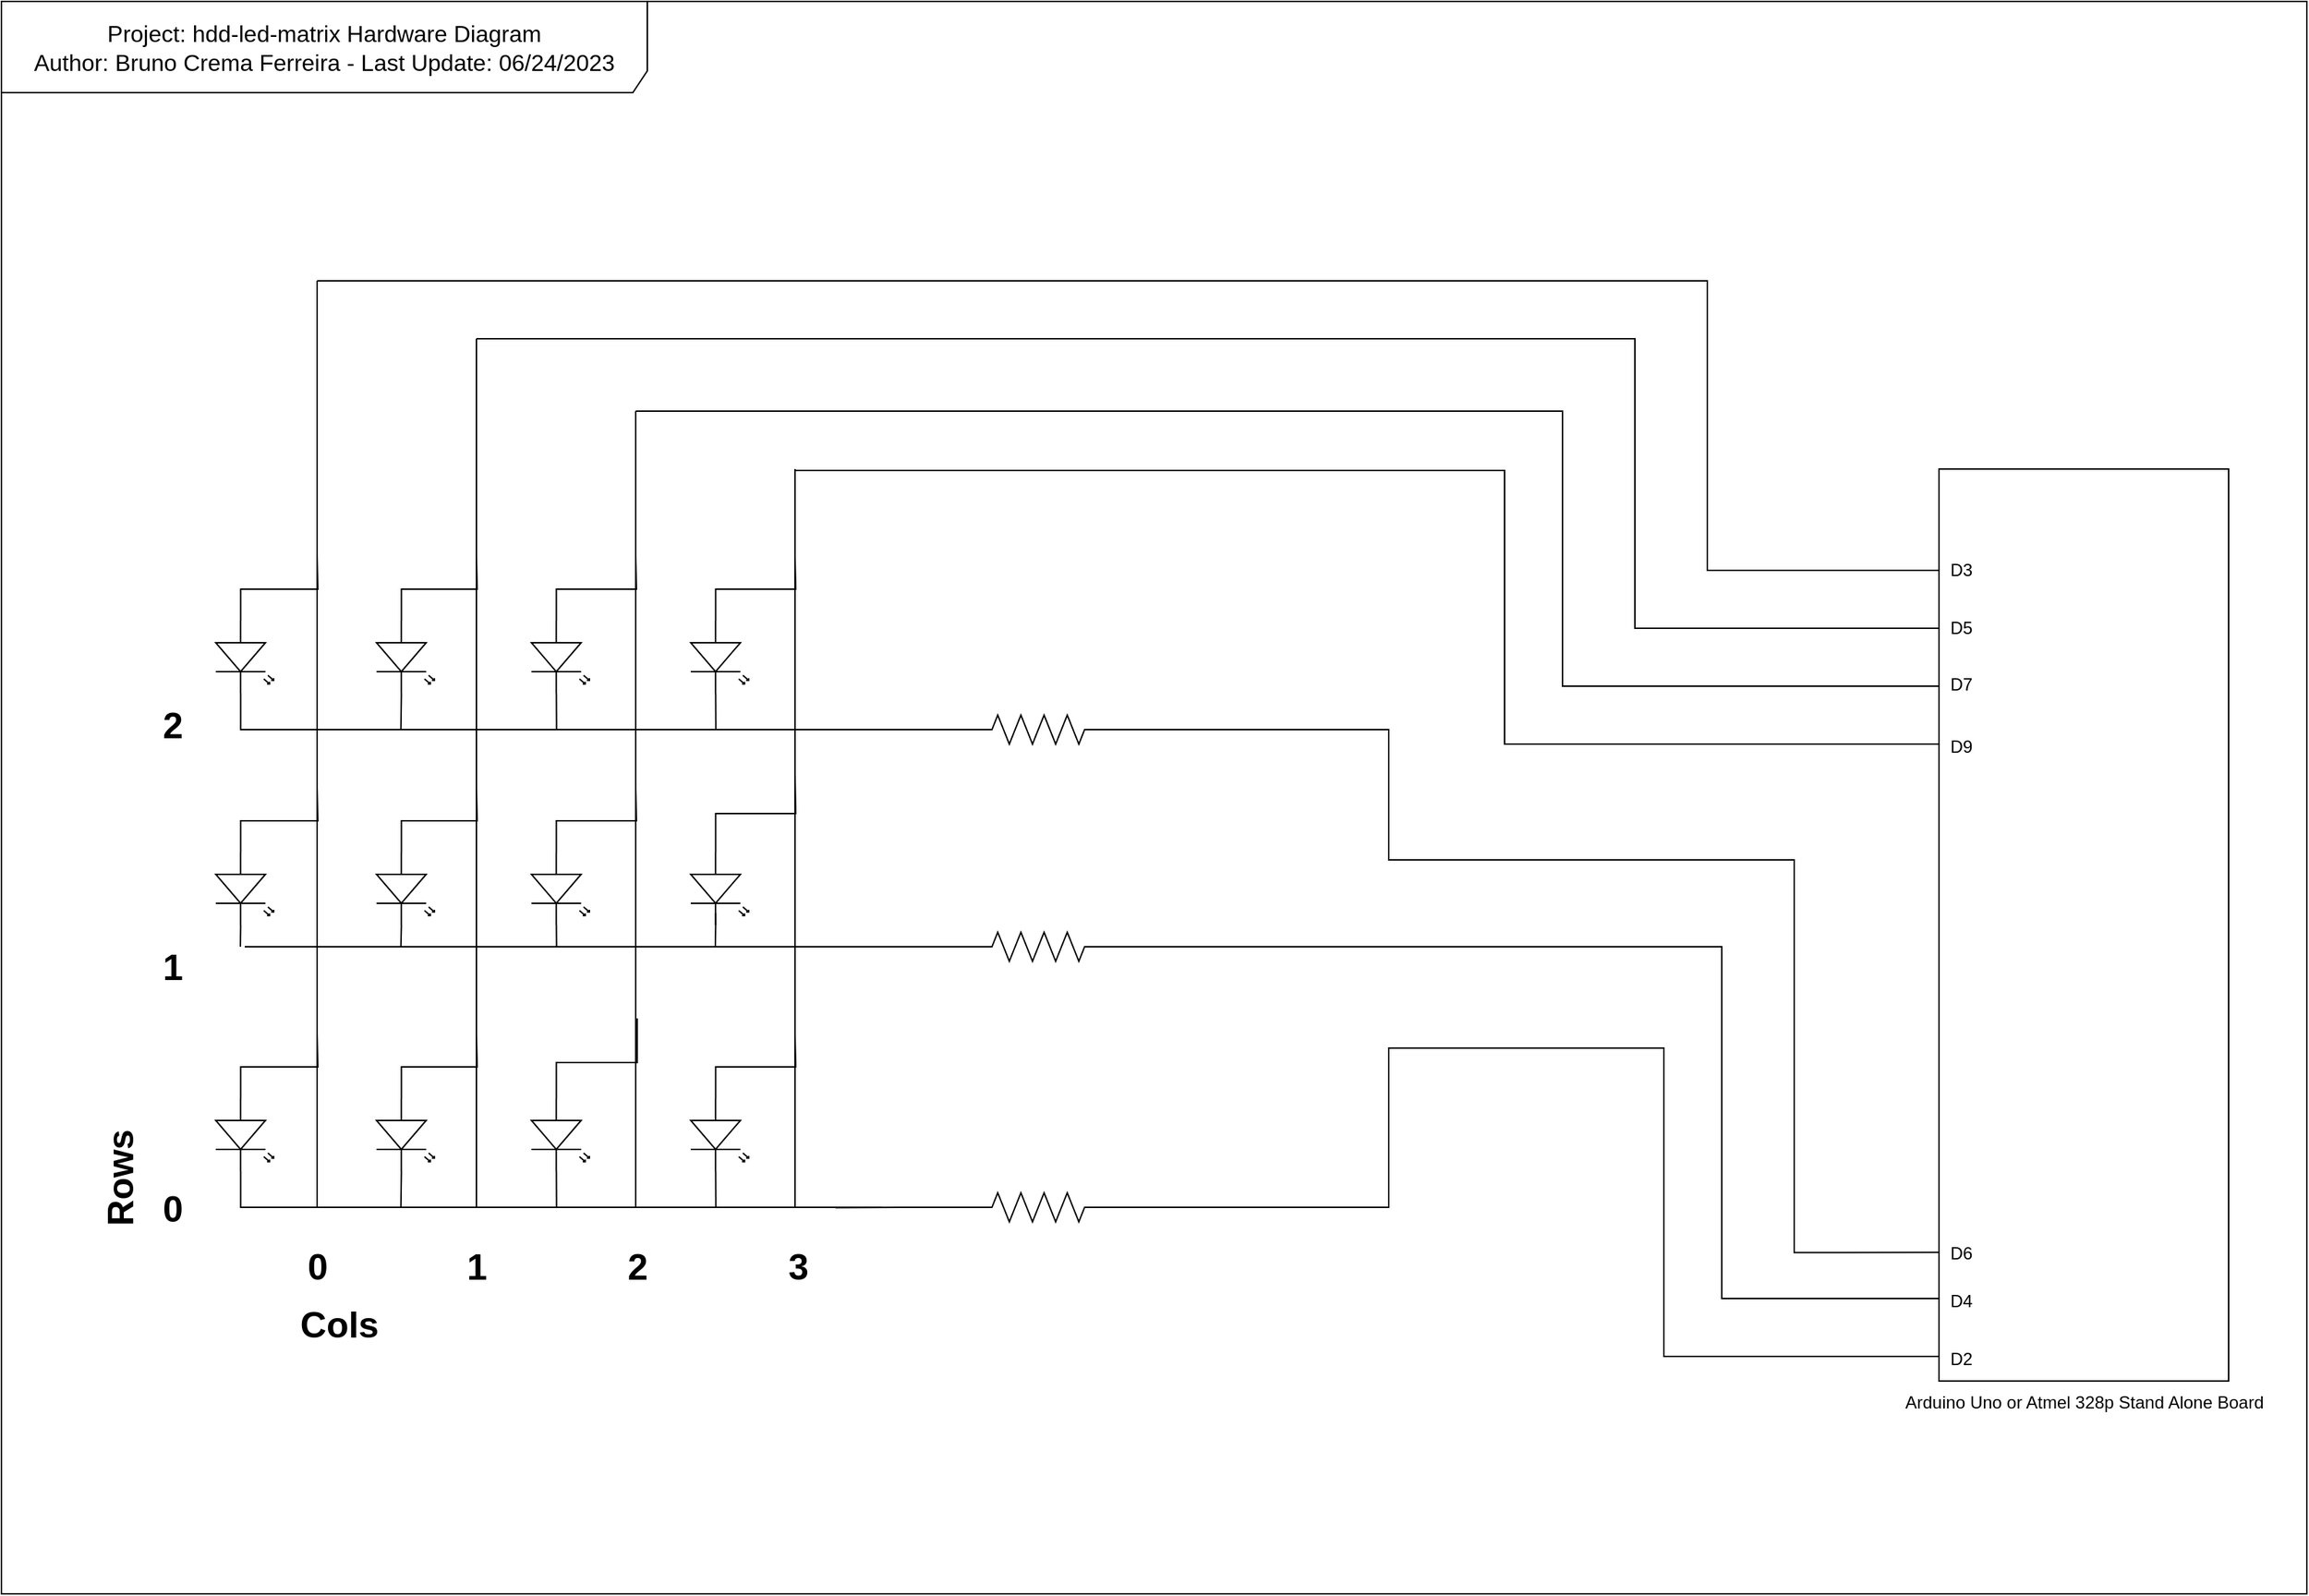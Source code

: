 <mxfile version="21.4.0" type="device">
  <diagram name="Page-1" id="7e0a89b8-554c-2b80-1dc8-d5c74ca68de4">
    <mxGraphModel dx="2074" dy="878" grid="1" gridSize="10" guides="1" tooltips="1" connect="1" arrows="1" fold="1" page="1" pageScale="1" pageWidth="1654" pageHeight="1169" background="none" math="0" shadow="0">
      <root>
        <mxCell id="0" />
        <mxCell id="1" parent="0" />
        <mxCell id="d_yNzBiEUvDGTnpqF6GJ-171" value="&lt;font style=&quot;font-size: 25px;&quot;&gt;&lt;b&gt;2&lt;/b&gt;&lt;/font&gt;" style="text;html=1;align=center;verticalAlign=middle;resizable=0;points=[];autosize=1;strokeColor=none;fillColor=none;" parent="1" vertex="1">
          <mxGeometry x="453" y="890" width="40" height="40" as="geometry" />
        </mxCell>
        <mxCell id="d_yNzBiEUvDGTnpqF6GJ-173" value="&lt;font style=&quot;font-size: 25px;&quot;&gt;&lt;b&gt;0&lt;/b&gt;&lt;/font&gt;" style="text;html=1;align=center;verticalAlign=middle;resizable=0;points=[];autosize=1;strokeColor=none;fillColor=none;" parent="1" vertex="1">
          <mxGeometry x="231.5" y="890" width="40" height="40" as="geometry" />
        </mxCell>
        <mxCell id="d_yNzBiEUvDGTnpqF6GJ-174" value="&lt;font style=&quot;font-size: 25px;&quot;&gt;&lt;b&gt;1&lt;/b&gt;&lt;/font&gt;" style="text;html=1;align=center;verticalAlign=middle;resizable=0;points=[];autosize=1;strokeColor=none;fillColor=none;" parent="1" vertex="1">
          <mxGeometry x="342" y="890" width="40" height="40" as="geometry" />
        </mxCell>
        <mxCell id="d_yNzBiEUvDGTnpqF6GJ-177" value="&lt;font style=&quot;font-size: 25px;&quot;&gt;&lt;b&gt;3&lt;/b&gt;&lt;/font&gt;" style="text;html=1;align=center;verticalAlign=middle;resizable=0;points=[];autosize=1;strokeColor=none;fillColor=none;" parent="1" vertex="1">
          <mxGeometry x="564" y="890" width="40" height="40" as="geometry" />
        </mxCell>
        <mxCell id="d_yNzBiEUvDGTnpqF6GJ-327" style="edgeStyle=orthogonalEdgeStyle;rounded=0;orthogonalLoop=1;jettySize=auto;html=1;endArrow=none;endFill=0;" parent="1" source="d_yNzBiEUvDGTnpqF6GJ-1" edge="1">
          <mxGeometry relative="1" as="geometry">
            <mxPoint x="620" y="690" as="targetPoint" />
          </mxGeometry>
        </mxCell>
        <mxCell id="d_yNzBiEUvDGTnpqF6GJ-330" style="edgeStyle=orthogonalEdgeStyle;rounded=0;orthogonalLoop=1;jettySize=auto;html=1;entryX=0.003;entryY=0.914;entryDx=0;entryDy=0;entryPerimeter=0;endArrow=none;endFill=0;" parent="1" source="d_yNzBiEUvDGTnpqF6GJ-1" target="d_yNzBiEUvDGTnpqF6GJ-324" edge="1">
          <mxGeometry relative="1" as="geometry">
            <mxPoint x="1212" y="940" as="targetPoint" />
            <Array as="points">
              <mxPoint x="1222" y="690" />
              <mxPoint x="1222" y="933" />
              <mxPoint x="1373" y="933" />
            </Array>
          </mxGeometry>
        </mxCell>
        <mxCell id="d_yNzBiEUvDGTnpqF6GJ-1" value="" style="pointerEvents=1;verticalLabelPosition=bottom;shadow=0;dashed=0;align=center;html=1;verticalAlign=top;shape=mxgraph.electrical.resistors.resistor_2;" parent="1" vertex="1">
          <mxGeometry x="700" y="680" width="100" height="20" as="geometry" />
        </mxCell>
        <mxCell id="d_yNzBiEUvDGTnpqF6GJ-22" style="edgeStyle=orthogonalEdgeStyle;rounded=0;orthogonalLoop=1;jettySize=auto;html=1;exitX=0;exitY=0.57;exitDx=0;exitDy=0;exitPerimeter=0;endArrow=none;endFill=0;" parent="1" source="d_yNzBiEUvDGTnpqF6GJ-6" edge="1">
          <mxGeometry relative="1" as="geometry">
            <mxPoint x="252" y="420.0" as="targetPoint" />
          </mxGeometry>
        </mxCell>
        <mxCell id="d_yNzBiEUvDGTnpqF6GJ-41" style="edgeStyle=orthogonalEdgeStyle;rounded=0;orthogonalLoop=1;jettySize=auto;html=1;exitX=1;exitY=0.57;exitDx=0;exitDy=0;exitPerimeter=0;endArrow=none;endFill=0;" parent="1" source="d_yNzBiEUvDGTnpqF6GJ-6" edge="1">
          <mxGeometry relative="1" as="geometry">
            <mxPoint x="202" y="540" as="targetPoint" />
            <Array as="points">
              <mxPoint x="199" y="540" />
            </Array>
          </mxGeometry>
        </mxCell>
        <mxCell id="d_yNzBiEUvDGTnpqF6GJ-6" value="" style="verticalLabelPosition=bottom;shadow=0;dashed=0;align=center;html=1;verticalAlign=top;shape=mxgraph.electrical.opto_electronics.led_2;pointerEvents=1;rotation=90;" parent="1" vertex="1">
          <mxGeometry x="177" y="470" width="50" height="40" as="geometry" />
        </mxCell>
        <mxCell id="d_yNzBiEUvDGTnpqF6GJ-30" style="edgeStyle=orthogonalEdgeStyle;rounded=0;orthogonalLoop=1;jettySize=auto;html=1;exitX=0;exitY=0.57;exitDx=0;exitDy=0;exitPerimeter=0;endArrow=none;endFill=0;" parent="1" source="d_yNzBiEUvDGTnpqF6GJ-7" edge="1">
          <mxGeometry relative="1" as="geometry">
            <mxPoint x="362" y="420.0" as="targetPoint" />
          </mxGeometry>
        </mxCell>
        <mxCell id="d_yNzBiEUvDGTnpqF6GJ-44" style="edgeStyle=orthogonalEdgeStyle;rounded=0;orthogonalLoop=1;jettySize=auto;html=1;exitX=1;exitY=0.57;exitDx=0;exitDy=0;exitPerimeter=0;endArrow=none;endFill=0;" parent="1" source="d_yNzBiEUvDGTnpqF6GJ-7" edge="1">
          <mxGeometry relative="1" as="geometry">
            <mxPoint x="309.833" y="540" as="targetPoint" />
          </mxGeometry>
        </mxCell>
        <mxCell id="d_yNzBiEUvDGTnpqF6GJ-7" value="" style="verticalLabelPosition=bottom;shadow=0;dashed=0;align=center;html=1;verticalAlign=top;shape=mxgraph.electrical.opto_electronics.led_2;pointerEvents=1;rotation=90;" parent="1" vertex="1">
          <mxGeometry x="288" y="470" width="50" height="40" as="geometry" />
        </mxCell>
        <mxCell id="d_yNzBiEUvDGTnpqF6GJ-45" style="edgeStyle=orthogonalEdgeStyle;rounded=0;orthogonalLoop=1;jettySize=auto;html=1;exitX=1;exitY=0.57;exitDx=0;exitDy=0;exitPerimeter=0;endArrow=none;endFill=0;" parent="1" source="d_yNzBiEUvDGTnpqF6GJ-10" edge="1">
          <mxGeometry relative="1" as="geometry">
            <mxPoint x="417.333" y="540" as="targetPoint" />
          </mxGeometry>
        </mxCell>
        <mxCell id="d_yNzBiEUvDGTnpqF6GJ-50" style="edgeStyle=orthogonalEdgeStyle;rounded=0;orthogonalLoop=1;jettySize=auto;html=1;exitX=0;exitY=0.57;exitDx=0;exitDy=0;exitPerimeter=0;endArrow=none;endFill=0;" parent="1" source="d_yNzBiEUvDGTnpqF6GJ-10" edge="1">
          <mxGeometry relative="1" as="geometry">
            <mxPoint x="472" y="420.0" as="targetPoint" />
          </mxGeometry>
        </mxCell>
        <mxCell id="d_yNzBiEUvDGTnpqF6GJ-10" value="" style="verticalLabelPosition=bottom;shadow=0;dashed=0;align=center;html=1;verticalAlign=top;shape=mxgraph.electrical.opto_electronics.led_2;pointerEvents=1;rotation=90;" parent="1" vertex="1">
          <mxGeometry x="395" y="470" width="50" height="40" as="geometry" />
        </mxCell>
        <mxCell id="d_yNzBiEUvDGTnpqF6GJ-51" style="edgeStyle=orthogonalEdgeStyle;rounded=0;orthogonalLoop=1;jettySize=auto;html=1;exitX=0;exitY=0.57;exitDx=0;exitDy=0;exitPerimeter=0;endArrow=none;endFill=0;" parent="1" source="d_yNzBiEUvDGTnpqF6GJ-11" edge="1">
          <mxGeometry relative="1" as="geometry">
            <mxPoint x="582" y="420.0" as="targetPoint" />
          </mxGeometry>
        </mxCell>
        <mxCell id="d_yNzBiEUvDGTnpqF6GJ-52" style="edgeStyle=orthogonalEdgeStyle;rounded=0;orthogonalLoop=1;jettySize=auto;html=1;exitX=1;exitY=0.57;exitDx=0;exitDy=0;exitPerimeter=0;endArrow=none;endFill=0;" parent="1" source="d_yNzBiEUvDGTnpqF6GJ-11" edge="1">
          <mxGeometry relative="1" as="geometry">
            <mxPoint x="527.333" y="540" as="targetPoint" />
          </mxGeometry>
        </mxCell>
        <mxCell id="d_yNzBiEUvDGTnpqF6GJ-11" value="" style="verticalLabelPosition=bottom;shadow=0;dashed=0;align=center;html=1;verticalAlign=top;shape=mxgraph.electrical.opto_electronics.led_2;pointerEvents=1;rotation=90;" parent="1" vertex="1">
          <mxGeometry x="505" y="470" width="50" height="40" as="geometry" />
        </mxCell>
        <mxCell id="d_yNzBiEUvDGTnpqF6GJ-26" style="edgeStyle=orthogonalEdgeStyle;rounded=0;orthogonalLoop=1;jettySize=auto;html=1;exitX=0;exitY=0.57;exitDx=0;exitDy=0;exitPerimeter=0;endArrow=none;endFill=0;" parent="1" source="d_yNzBiEUvDGTnpqF6GJ-12" edge="1">
          <mxGeometry relative="1" as="geometry">
            <mxPoint x="252" y="580" as="targetPoint" />
          </mxGeometry>
        </mxCell>
        <mxCell id="d_yNzBiEUvDGTnpqF6GJ-59" style="edgeStyle=orthogonalEdgeStyle;rounded=0;orthogonalLoop=1;jettySize=auto;html=1;exitX=1;exitY=0.57;exitDx=0;exitDy=0;exitPerimeter=0;endArrow=none;endFill=0;" parent="1" source="d_yNzBiEUvDGTnpqF6GJ-12" edge="1">
          <mxGeometry relative="1" as="geometry">
            <mxPoint x="199" y="690" as="targetPoint" />
            <Array as="points">
              <mxPoint x="199" y="675" />
            </Array>
          </mxGeometry>
        </mxCell>
        <mxCell id="d_yNzBiEUvDGTnpqF6GJ-12" value="" style="verticalLabelPosition=bottom;shadow=0;dashed=0;align=center;html=1;verticalAlign=top;shape=mxgraph.electrical.opto_electronics.led_2;pointerEvents=1;rotation=90;" parent="1" vertex="1">
          <mxGeometry x="177" y="630" width="50" height="40" as="geometry" />
        </mxCell>
        <mxCell id="d_yNzBiEUvDGTnpqF6GJ-31" style="edgeStyle=orthogonalEdgeStyle;rounded=0;orthogonalLoop=1;jettySize=auto;html=1;exitX=0;exitY=0.57;exitDx=0;exitDy=0;exitPerimeter=0;endArrow=none;endFill=0;" parent="1" source="d_yNzBiEUvDGTnpqF6GJ-13" edge="1">
          <mxGeometry relative="1" as="geometry">
            <mxPoint x="362" y="580" as="targetPoint" />
          </mxGeometry>
        </mxCell>
        <mxCell id="d_yNzBiEUvDGTnpqF6GJ-47" style="edgeStyle=orthogonalEdgeStyle;rounded=0;orthogonalLoop=1;jettySize=auto;html=1;exitX=1;exitY=0.57;exitDx=0;exitDy=0;exitPerimeter=0;endArrow=none;endFill=0;" parent="1" source="d_yNzBiEUvDGTnpqF6GJ-13" edge="1">
          <mxGeometry relative="1" as="geometry">
            <mxPoint x="309.833" y="690" as="targetPoint" />
          </mxGeometry>
        </mxCell>
        <mxCell id="d_yNzBiEUvDGTnpqF6GJ-13" value="" style="verticalLabelPosition=bottom;shadow=0;dashed=0;align=center;html=1;verticalAlign=top;shape=mxgraph.electrical.opto_electronics.led_2;pointerEvents=1;rotation=90;" parent="1" vertex="1">
          <mxGeometry x="288" y="630" width="50" height="40" as="geometry" />
        </mxCell>
        <mxCell id="d_yNzBiEUvDGTnpqF6GJ-28" style="edgeStyle=orthogonalEdgeStyle;rounded=0;orthogonalLoop=1;jettySize=auto;html=1;exitX=0;exitY=0.57;exitDx=0;exitDy=0;exitPerimeter=0;endArrow=none;endFill=0;" parent="1" source="d_yNzBiEUvDGTnpqF6GJ-14" edge="1">
          <mxGeometry relative="1" as="geometry">
            <mxPoint x="252" y="750" as="targetPoint" />
          </mxGeometry>
        </mxCell>
        <mxCell id="d_yNzBiEUvDGTnpqF6GJ-54" style="edgeStyle=orthogonalEdgeStyle;rounded=0;orthogonalLoop=1;jettySize=auto;html=1;exitX=1;exitY=0.57;exitDx=0;exitDy=0;exitPerimeter=0;endArrow=none;endFill=0;" parent="1" source="d_yNzBiEUvDGTnpqF6GJ-14" edge="1">
          <mxGeometry relative="1" as="geometry">
            <mxPoint x="202" y="870" as="targetPoint" />
            <Array as="points">
              <mxPoint x="199" y="870" />
            </Array>
          </mxGeometry>
        </mxCell>
        <mxCell id="d_yNzBiEUvDGTnpqF6GJ-14" value="" style="verticalLabelPosition=bottom;shadow=0;dashed=0;align=center;html=1;verticalAlign=top;shape=mxgraph.electrical.opto_electronics.led_2;pointerEvents=1;rotation=90;" parent="1" vertex="1">
          <mxGeometry x="177" y="800" width="50" height="40" as="geometry" />
        </mxCell>
        <mxCell id="d_yNzBiEUvDGTnpqF6GJ-32" style="edgeStyle=orthogonalEdgeStyle;rounded=0;orthogonalLoop=1;jettySize=auto;html=1;exitX=0;exitY=0.57;exitDx=0;exitDy=0;exitPerimeter=0;endArrow=none;endFill=0;" parent="1" source="d_yNzBiEUvDGTnpqF6GJ-15" edge="1">
          <mxGeometry relative="1" as="geometry">
            <mxPoint x="362" y="750" as="targetPoint" />
          </mxGeometry>
        </mxCell>
        <mxCell id="d_yNzBiEUvDGTnpqF6GJ-53" style="edgeStyle=orthogonalEdgeStyle;rounded=0;orthogonalLoop=1;jettySize=auto;html=1;exitX=1;exitY=0.57;exitDx=0;exitDy=0;exitPerimeter=0;endArrow=none;endFill=0;" parent="1" source="d_yNzBiEUvDGTnpqF6GJ-15" edge="1">
          <mxGeometry relative="1" as="geometry">
            <mxPoint x="309.833" y="870" as="targetPoint" />
          </mxGeometry>
        </mxCell>
        <mxCell id="d_yNzBiEUvDGTnpqF6GJ-15" value="" style="verticalLabelPosition=bottom;shadow=0;dashed=0;align=center;html=1;verticalAlign=top;shape=mxgraph.electrical.opto_electronics.led_2;pointerEvents=1;rotation=90;" parent="1" vertex="1">
          <mxGeometry x="288" y="800" width="50" height="40" as="geometry" />
        </mxCell>
        <mxCell id="d_yNzBiEUvDGTnpqF6GJ-46" style="edgeStyle=orthogonalEdgeStyle;rounded=0;orthogonalLoop=1;jettySize=auto;html=1;exitX=1;exitY=0.57;exitDx=0;exitDy=0;exitPerimeter=0;endArrow=none;endFill=0;" parent="1" source="d_yNzBiEUvDGTnpqF6GJ-16" edge="1">
          <mxGeometry relative="1" as="geometry">
            <mxPoint x="417.333" y="690" as="targetPoint" />
          </mxGeometry>
        </mxCell>
        <mxCell id="d_yNzBiEUvDGTnpqF6GJ-49" style="edgeStyle=orthogonalEdgeStyle;rounded=0;orthogonalLoop=1;jettySize=auto;html=1;exitX=0;exitY=0.57;exitDx=0;exitDy=0;exitPerimeter=0;endArrow=none;endFill=0;" parent="1" source="d_yNzBiEUvDGTnpqF6GJ-16" edge="1">
          <mxGeometry relative="1" as="geometry">
            <mxPoint x="472" y="580" as="targetPoint" />
          </mxGeometry>
        </mxCell>
        <mxCell id="d_yNzBiEUvDGTnpqF6GJ-16" value="" style="verticalLabelPosition=bottom;shadow=0;dashed=0;align=center;html=1;verticalAlign=top;shape=mxgraph.electrical.opto_electronics.led_2;pointerEvents=1;rotation=90;" parent="1" vertex="1">
          <mxGeometry x="395" y="630" width="50" height="40" as="geometry" />
        </mxCell>
        <mxCell id="d_yNzBiEUvDGTnpqF6GJ-48" style="edgeStyle=orthogonalEdgeStyle;rounded=0;orthogonalLoop=1;jettySize=auto;html=1;exitX=0;exitY=0.57;exitDx=0;exitDy=0;exitPerimeter=0;endArrow=none;endFill=0;" parent="1" source="d_yNzBiEUvDGTnpqF6GJ-17" edge="1">
          <mxGeometry relative="1" as="geometry">
            <mxPoint x="582" y="570" as="targetPoint" />
          </mxGeometry>
        </mxCell>
        <mxCell id="d_yNzBiEUvDGTnpqF6GJ-339" style="edgeStyle=orthogonalEdgeStyle;rounded=0;orthogonalLoop=1;jettySize=auto;html=1;exitX=0.835;exitY=0.571;exitDx=0;exitDy=0;exitPerimeter=0;endArrow=none;endFill=0;" parent="1" source="d_yNzBiEUvDGTnpqF6GJ-17" edge="1">
          <mxGeometry relative="1" as="geometry">
            <mxPoint x="527" y="690" as="targetPoint" />
            <mxPoint x="522.2" y="675" as="sourcePoint" />
            <Array as="points">
              <mxPoint x="527" y="675" />
              <mxPoint x="527" y="675" />
            </Array>
          </mxGeometry>
        </mxCell>
        <mxCell id="d_yNzBiEUvDGTnpqF6GJ-17" value="" style="verticalLabelPosition=bottom;shadow=0;dashed=0;align=center;html=1;verticalAlign=top;shape=mxgraph.electrical.opto_electronics.led_2;pointerEvents=1;rotation=90;" parent="1" vertex="1">
          <mxGeometry x="505" y="630" width="50" height="40" as="geometry" />
        </mxCell>
        <mxCell id="d_yNzBiEUvDGTnpqF6GJ-55" style="edgeStyle=orthogonalEdgeStyle;rounded=0;orthogonalLoop=1;jettySize=auto;html=1;exitX=1;exitY=0.57;exitDx=0;exitDy=0;exitPerimeter=0;endArrow=none;endFill=0;" parent="1" source="d_yNzBiEUvDGTnpqF6GJ-18" edge="1">
          <mxGeometry relative="1" as="geometry">
            <mxPoint x="417.333" y="870" as="targetPoint" />
          </mxGeometry>
        </mxCell>
        <mxCell id="d_yNzBiEUvDGTnpqF6GJ-56" style="edgeStyle=orthogonalEdgeStyle;rounded=0;orthogonalLoop=1;jettySize=auto;html=1;exitX=0;exitY=0.57;exitDx=0;exitDy=0;exitPerimeter=0;endArrow=none;endFill=0;" parent="1" source="d_yNzBiEUvDGTnpqF6GJ-18" edge="1">
          <mxGeometry relative="1" as="geometry">
            <mxPoint x="472" y="740" as="targetPoint" />
            <Array as="points">
              <mxPoint x="417" y="770" />
              <mxPoint x="473" y="770" />
              <mxPoint x="473" y="740" />
            </Array>
          </mxGeometry>
        </mxCell>
        <mxCell id="d_yNzBiEUvDGTnpqF6GJ-18" value="" style="verticalLabelPosition=bottom;shadow=0;dashed=0;align=center;html=1;verticalAlign=top;shape=mxgraph.electrical.opto_electronics.led_2;pointerEvents=1;rotation=90;" parent="1" vertex="1">
          <mxGeometry x="395" y="800" width="50" height="40" as="geometry" />
        </mxCell>
        <mxCell id="d_yNzBiEUvDGTnpqF6GJ-57" style="edgeStyle=orthogonalEdgeStyle;rounded=0;orthogonalLoop=1;jettySize=auto;html=1;exitX=0;exitY=0.57;exitDx=0;exitDy=0;exitPerimeter=0;endArrow=none;endFill=0;" parent="1" source="d_yNzBiEUvDGTnpqF6GJ-19" edge="1">
          <mxGeometry relative="1" as="geometry">
            <mxPoint x="582" y="750" as="targetPoint" />
          </mxGeometry>
        </mxCell>
        <mxCell id="d_yNzBiEUvDGTnpqF6GJ-58" style="edgeStyle=orthogonalEdgeStyle;rounded=0;orthogonalLoop=1;jettySize=auto;html=1;exitX=1;exitY=0.57;exitDx=0;exitDy=0;exitPerimeter=0;endArrow=none;endFill=0;" parent="1" source="d_yNzBiEUvDGTnpqF6GJ-19" edge="1">
          <mxGeometry relative="1" as="geometry">
            <mxPoint x="527.333" y="870" as="targetPoint" />
          </mxGeometry>
        </mxCell>
        <mxCell id="d_yNzBiEUvDGTnpqF6GJ-19" value="" style="verticalLabelPosition=bottom;shadow=0;dashed=0;align=center;html=1;verticalAlign=top;shape=mxgraph.electrical.opto_electronics.led_2;pointerEvents=1;rotation=90;" parent="1" vertex="1">
          <mxGeometry x="505" y="800" width="50" height="40" as="geometry" />
        </mxCell>
        <mxCell id="d_yNzBiEUvDGTnpqF6GJ-20" value="" style="endArrow=none;html=1;rounded=0;" parent="1" edge="1">
          <mxGeometry width="50" height="50" relative="1" as="geometry">
            <mxPoint x="252" y="870" as="sourcePoint" />
            <mxPoint x="252" y="230" as="targetPoint" />
          </mxGeometry>
        </mxCell>
        <mxCell id="d_yNzBiEUvDGTnpqF6GJ-23" value="" style="endArrow=none;html=1;rounded=0;" parent="1" edge="1">
          <mxGeometry width="50" height="50" relative="1" as="geometry">
            <mxPoint x="362" y="870" as="sourcePoint" />
            <mxPoint x="362" y="270" as="targetPoint" />
          </mxGeometry>
        </mxCell>
        <mxCell id="d_yNzBiEUvDGTnpqF6GJ-24" value="" style="endArrow=none;html=1;rounded=0;" parent="1" edge="1">
          <mxGeometry width="50" height="50" relative="1" as="geometry">
            <mxPoint x="472" y="870" as="sourcePoint" />
            <mxPoint x="472" y="320" as="targetPoint" />
          </mxGeometry>
        </mxCell>
        <mxCell id="d_yNzBiEUvDGTnpqF6GJ-25" value="" style="endArrow=none;html=1;rounded=0;" parent="1" edge="1">
          <mxGeometry width="50" height="50" relative="1" as="geometry">
            <mxPoint x="582" y="870" as="sourcePoint" />
            <mxPoint x="582" y="360" as="targetPoint" />
          </mxGeometry>
        </mxCell>
        <mxCell id="d_yNzBiEUvDGTnpqF6GJ-40" value="" style="endArrow=none;html=1;rounded=0;endFill=0;" parent="1" edge="1">
          <mxGeometry width="50" height="50" relative="1" as="geometry">
            <mxPoint x="202" y="540" as="sourcePoint" />
            <mxPoint x="642" y="540" as="targetPoint" />
          </mxGeometry>
        </mxCell>
        <mxCell id="d_yNzBiEUvDGTnpqF6GJ-42" value="" style="endArrow=none;html=1;rounded=0;endFill=0;" parent="1" edge="1">
          <mxGeometry width="50" height="50" relative="1" as="geometry">
            <mxPoint x="202" y="690" as="sourcePoint" />
            <mxPoint x="642" y="690" as="targetPoint" />
          </mxGeometry>
        </mxCell>
        <mxCell id="d_yNzBiEUvDGTnpqF6GJ-43" value="" style="endArrow=none;html=1;rounded=0;endFill=0;" parent="1" edge="1">
          <mxGeometry width="50" height="50" relative="1" as="geometry">
            <mxPoint x="202" y="870" as="sourcePoint" />
            <mxPoint x="642" y="870" as="targetPoint" />
          </mxGeometry>
        </mxCell>
        <mxCell id="d_yNzBiEUvDGTnpqF6GJ-298" value="&lt;font style=&quot;font-size: 25px;&quot;&gt;&lt;b&gt;2&lt;/b&gt;&lt;/font&gt;" style="text;html=1;align=center;verticalAlign=middle;resizable=0;points=[];autosize=1;strokeColor=none;fillColor=none;flipV=0;flipH=1;" parent="1" vertex="1">
          <mxGeometry x="132" y="516" width="40" height="40" as="geometry" />
        </mxCell>
        <mxCell id="d_yNzBiEUvDGTnpqF6GJ-299" value="&lt;font style=&quot;font-size: 25px;&quot;&gt;&lt;b&gt;0&lt;/b&gt;&lt;/font&gt;" style="text;html=1;align=center;verticalAlign=middle;resizable=0;points=[];autosize=1;strokeColor=none;fillColor=none;flipV=0;flipH=1;" parent="1" vertex="1">
          <mxGeometry x="132" y="850" width="40" height="40" as="geometry" />
        </mxCell>
        <mxCell id="d_yNzBiEUvDGTnpqF6GJ-300" value="&lt;font style=&quot;font-size: 25px;&quot;&gt;&lt;b&gt;1&lt;/b&gt;&lt;/font&gt;" style="text;html=1;align=center;verticalAlign=middle;resizable=0;points=[];autosize=1;strokeColor=none;fillColor=none;flipV=0;flipH=1;" parent="1" vertex="1">
          <mxGeometry x="132" y="683" width="40" height="40" as="geometry" />
        </mxCell>
        <mxCell id="d_yNzBiEUvDGTnpqF6GJ-328" style="edgeStyle=orthogonalEdgeStyle;rounded=0;orthogonalLoop=1;jettySize=auto;html=1;endArrow=none;endFill=0;" parent="1" source="d_yNzBiEUvDGTnpqF6GJ-306" edge="1">
          <mxGeometry relative="1" as="geometry">
            <mxPoint x="630" y="540.0" as="targetPoint" />
          </mxGeometry>
        </mxCell>
        <mxCell id="d_yNzBiEUvDGTnpqF6GJ-331" style="edgeStyle=orthogonalEdgeStyle;rounded=0;orthogonalLoop=1;jettySize=auto;html=1;exitX=1;exitY=0.5;exitDx=0;exitDy=0;exitPerimeter=0;entryX=0.003;entryY=0.859;entryDx=0;entryDy=0;entryPerimeter=0;endArrow=none;endFill=0;" parent="1" source="d_yNzBiEUvDGTnpqF6GJ-306" target="d_yNzBiEUvDGTnpqF6GJ-324" edge="1">
          <mxGeometry relative="1" as="geometry">
            <Array as="points">
              <mxPoint x="992" y="630" />
              <mxPoint x="1272" y="630" />
              <mxPoint x="1272" y="901" />
            </Array>
          </mxGeometry>
        </mxCell>
        <mxCell id="d_yNzBiEUvDGTnpqF6GJ-306" value="" style="pointerEvents=1;verticalLabelPosition=bottom;shadow=0;dashed=0;align=center;html=1;verticalAlign=top;shape=mxgraph.electrical.resistors.resistor_2;" parent="1" vertex="1">
          <mxGeometry x="700" y="530" width="100" height="20" as="geometry" />
        </mxCell>
        <mxCell id="d_yNzBiEUvDGTnpqF6GJ-326" style="edgeStyle=orthogonalEdgeStyle;rounded=0;orthogonalLoop=1;jettySize=auto;html=1;exitX=0;exitY=0.5;exitDx=0;exitDy=0;exitPerimeter=0;endArrow=none;endFill=0;" parent="1" source="d_yNzBiEUvDGTnpqF6GJ-307" edge="1">
          <mxGeometry relative="1" as="geometry">
            <mxPoint x="610" y="870.19" as="targetPoint" />
          </mxGeometry>
        </mxCell>
        <mxCell id="d_yNzBiEUvDGTnpqF6GJ-329" style="edgeStyle=orthogonalEdgeStyle;rounded=0;orthogonalLoop=1;jettySize=auto;html=1;entryX=0.002;entryY=0.973;entryDx=0;entryDy=0;entryPerimeter=0;endArrow=none;endFill=0;exitX=1;exitY=0.5;exitDx=0;exitDy=0;exitPerimeter=0;" parent="1" source="d_yNzBiEUvDGTnpqF6GJ-307" target="d_yNzBiEUvDGTnpqF6GJ-324" edge="1">
          <mxGeometry relative="1" as="geometry">
            <Array as="points">
              <mxPoint x="992" y="760" />
              <mxPoint x="1182" y="760" />
              <mxPoint x="1182" y="973" />
            </Array>
          </mxGeometry>
        </mxCell>
        <mxCell id="d_yNzBiEUvDGTnpqF6GJ-307" value="" style="pointerEvents=1;verticalLabelPosition=bottom;shadow=0;dashed=0;align=center;html=1;verticalAlign=top;shape=mxgraph.electrical.resistors.resistor_2;" parent="1" vertex="1">
          <mxGeometry x="700" y="860" width="100" height="20" as="geometry" />
        </mxCell>
        <mxCell id="d_yNzBiEUvDGTnpqF6GJ-321" value="Rows" style="text;html=1;align=center;verticalAlign=middle;resizable=0;points=[];autosize=1;strokeColor=none;fillColor=none;fontSize=25;fontStyle=1;horizontal=0;" parent="1" vertex="1">
          <mxGeometry x="70" y="830" width="90" height="40" as="geometry" />
        </mxCell>
        <mxCell id="d_yNzBiEUvDGTnpqF6GJ-322" value="Cols" style="text;html=1;align=center;verticalAlign=middle;resizable=0;points=[];autosize=1;strokeColor=none;fillColor=none;fontSize=25;fontStyle=1" parent="1" vertex="1">
          <mxGeometry x="227" y="930" width="80" height="40" as="geometry" />
        </mxCell>
        <mxCell id="d_yNzBiEUvDGTnpqF6GJ-337" style="edgeStyle=orthogonalEdgeStyle;rounded=0;orthogonalLoop=1;jettySize=auto;html=1;endArrow=none;endFill=0;" parent="1" source="d_yNzBiEUvDGTnpqF6GJ-324" edge="1">
          <mxGeometry relative="1" as="geometry">
            <mxPoint x="582" y="360" as="targetPoint" />
            <Array as="points">
              <mxPoint x="1072" y="550" />
              <mxPoint x="1072" y="361" />
              <mxPoint x="582" y="361" />
            </Array>
          </mxGeometry>
        </mxCell>
        <mxCell id="d_yNzBiEUvDGTnpqF6GJ-341" style="edgeStyle=orthogonalEdgeStyle;rounded=0;orthogonalLoop=1;jettySize=auto;html=1;endArrow=none;endFill=0;" parent="1" source="d_yNzBiEUvDGTnpqF6GJ-324" edge="1">
          <mxGeometry relative="1" as="geometry">
            <mxPoint x="472" y="320" as="targetPoint" />
            <Array as="points">
              <mxPoint x="1112" y="510" />
              <mxPoint x="1112" y="320" />
            </Array>
          </mxGeometry>
        </mxCell>
        <mxCell id="d_yNzBiEUvDGTnpqF6GJ-342" style="edgeStyle=orthogonalEdgeStyle;rounded=0;orthogonalLoop=1;jettySize=auto;html=1;endArrow=none;endFill=0;" parent="1" source="d_yNzBiEUvDGTnpqF6GJ-324" edge="1">
          <mxGeometry relative="1" as="geometry">
            <mxPoint x="362" y="270" as="targetPoint" />
            <Array as="points">
              <mxPoint x="1162" y="470" />
              <mxPoint x="1162" y="270" />
            </Array>
          </mxGeometry>
        </mxCell>
        <mxCell id="d_yNzBiEUvDGTnpqF6GJ-343" style="edgeStyle=orthogonalEdgeStyle;rounded=0;orthogonalLoop=1;jettySize=auto;html=1;endArrow=none;endFill=0;" parent="1" source="d_yNzBiEUvDGTnpqF6GJ-324" edge="1">
          <mxGeometry relative="1" as="geometry">
            <mxPoint x="252" y="230" as="targetPoint" />
            <Array as="points">
              <mxPoint x="1212" y="430" />
              <mxPoint x="1212" y="230" />
              <mxPoint x="252" y="230" />
            </Array>
          </mxGeometry>
        </mxCell>
        <mxCell id="d_yNzBiEUvDGTnpqF6GJ-324" value="" style="rounded=0;whiteSpace=wrap;html=1;" parent="1" vertex="1">
          <mxGeometry x="1372" y="360" width="200" height="630" as="geometry" />
        </mxCell>
        <mxCell id="d_yNzBiEUvDGTnpqF6GJ-325" value="Arduino Uno or Atmel 328p Stand Alone Board" style="text;html=1;align=center;verticalAlign=middle;resizable=0;points=[];autosize=1;strokeColor=none;fillColor=none;" parent="1" vertex="1">
          <mxGeometry x="1337" y="990" width="270" height="30" as="geometry" />
        </mxCell>
        <mxCell id="d_yNzBiEUvDGTnpqF6GJ-332" value="D2" style="text;html=1;align=center;verticalAlign=middle;resizable=0;points=[];autosize=1;strokeColor=none;fillColor=none;" parent="1" vertex="1">
          <mxGeometry x="1367" y="960" width="40" height="30" as="geometry" />
        </mxCell>
        <mxCell id="d_yNzBiEUvDGTnpqF6GJ-333" value="D4" style="text;html=1;align=center;verticalAlign=middle;resizable=0;points=[];autosize=1;strokeColor=none;fillColor=none;" parent="1" vertex="1">
          <mxGeometry x="1367" y="920" width="40" height="30" as="geometry" />
        </mxCell>
        <mxCell id="d_yNzBiEUvDGTnpqF6GJ-334" value="D6" style="text;html=1;align=center;verticalAlign=middle;resizable=0;points=[];autosize=1;strokeColor=none;fillColor=none;" parent="1" vertex="1">
          <mxGeometry x="1367" y="887" width="40" height="30" as="geometry" />
        </mxCell>
        <mxCell id="d_yNzBiEUvDGTnpqF6GJ-336" value="D3" style="text;html=1;align=center;verticalAlign=middle;resizable=0;points=[];autosize=1;strokeColor=none;fillColor=none;" parent="1" vertex="1">
          <mxGeometry x="1367" y="415" width="40" height="30" as="geometry" />
        </mxCell>
        <mxCell id="d_yNzBiEUvDGTnpqF6GJ-338" value="D5" style="text;html=1;align=center;verticalAlign=middle;resizable=0;points=[];autosize=1;strokeColor=none;fillColor=none;" parent="1" vertex="1">
          <mxGeometry x="1367" y="455" width="40" height="30" as="geometry" />
        </mxCell>
        <mxCell id="d_yNzBiEUvDGTnpqF6GJ-344" value="D7" style="text;html=1;align=center;verticalAlign=middle;resizable=0;points=[];autosize=1;strokeColor=none;fillColor=none;" parent="1" vertex="1">
          <mxGeometry x="1367" y="494" width="40" height="30" as="geometry" />
        </mxCell>
        <mxCell id="d_yNzBiEUvDGTnpqF6GJ-345" value="D9" style="text;html=1;align=center;verticalAlign=middle;resizable=0;points=[];autosize=1;strokeColor=none;fillColor=none;" parent="1" vertex="1">
          <mxGeometry x="1367" y="537" width="40" height="30" as="geometry" />
        </mxCell>
        <mxCell id="d_yNzBiEUvDGTnpqF6GJ-347" value="&lt;font style=&quot;font-size: 16px;&quot;&gt;Project: hdd-led-matrix Hardware Diagram&lt;br&gt;Author: Bruno Crema Ferreira - Last Update: 06/24/2023&lt;br&gt;&lt;/font&gt;" style="shape=umlFrame;whiteSpace=wrap;html=1;pointerEvents=0;width=446;height=63;" parent="1" vertex="1">
          <mxGeometry x="34" y="37" width="1592" height="1100" as="geometry" />
        </mxCell>
      </root>
    </mxGraphModel>
  </diagram>
</mxfile>
